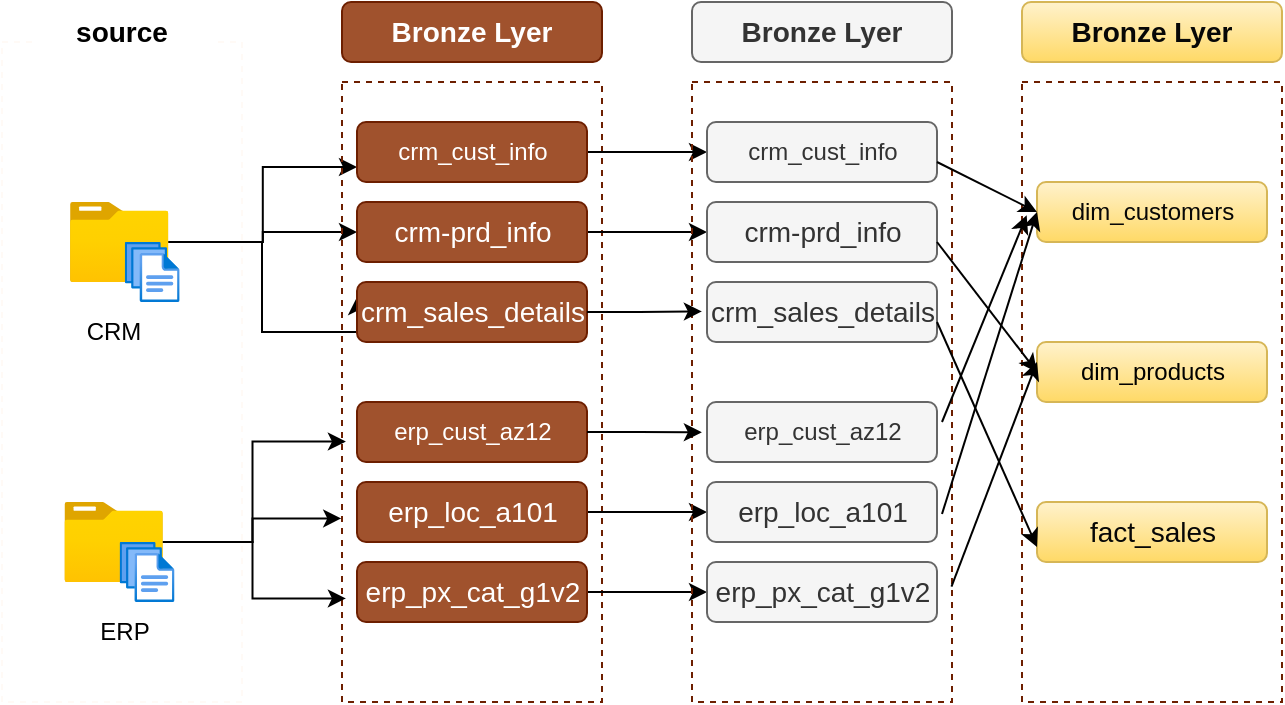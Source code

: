 <mxfile version="26.2.2">
  <diagram name="Page-1" id="OChHQjjZHrHIZj4BC7nq">
    <mxGraphModel dx="1044" dy="626" grid="1" gridSize="10" guides="1" tooltips="1" connect="1" arrows="1" fold="1" page="1" pageScale="1" pageWidth="850" pageHeight="1100" math="0" shadow="0">
      <root>
        <mxCell id="0" />
        <mxCell id="1" parent="0" />
        <mxCell id="g-fONIpGcJmjK81LCOPS-1" value="" style="rounded=0;whiteSpace=wrap;html=1;fillColor=none;dashed=1;strokeColor=#FFFAF6;" parent="1" vertex="1">
          <mxGeometry x="140" y="150" width="120" height="330" as="geometry" />
        </mxCell>
        <mxCell id="g-fONIpGcJmjK81LCOPS-2" value="&lt;b&gt;&lt;font style=&quot;font-size: 14px;&quot;&gt;source&lt;/font&gt;&lt;/b&gt;" style="rounded=1;whiteSpace=wrap;html=1;strokeColor=none;" parent="1" vertex="1">
          <mxGeometry x="155" y="130" width="90" height="30" as="geometry" />
        </mxCell>
        <mxCell id="g-fONIpGcJmjK81LCOPS-22" style="edgeStyle=orthogonalEdgeStyle;rounded=0;orthogonalLoop=1;jettySize=auto;html=1;entryX=0;entryY=0.75;entryDx=0;entryDy=0;" parent="1" source="g-fONIpGcJmjK81LCOPS-3" target="g-fONIpGcJmjK81LCOPS-18" edge="1">
          <mxGeometry relative="1" as="geometry" />
        </mxCell>
        <mxCell id="g-fONIpGcJmjK81LCOPS-23" style="edgeStyle=orthogonalEdgeStyle;rounded=0;orthogonalLoop=1;jettySize=auto;html=1;" parent="1" source="g-fONIpGcJmjK81LCOPS-3" target="g-fONIpGcJmjK81LCOPS-17" edge="1">
          <mxGeometry relative="1" as="geometry" />
        </mxCell>
        <mxCell id="g-fONIpGcJmjK81LCOPS-26" style="edgeStyle=orthogonalEdgeStyle;rounded=0;orthogonalLoop=1;jettySize=auto;html=1;entryX=0;entryY=0.25;entryDx=0;entryDy=0;" parent="1" source="g-fONIpGcJmjK81LCOPS-3" target="g-fONIpGcJmjK81LCOPS-16" edge="1">
          <mxGeometry relative="1" as="geometry">
            <Array as="points">
              <mxPoint x="270" y="250" />
              <mxPoint x="270" y="295" />
              <mxPoint x="318" y="295" />
            </Array>
          </mxGeometry>
        </mxCell>
        <mxCell id="g-fONIpGcJmjK81LCOPS-3" value="" style="image;aspect=fixed;html=1;points=[];align=center;fontSize=12;image=img/lib/azure2/general/Folder_Blank.svg;" parent="1" vertex="1">
          <mxGeometry x="173.96" y="230" width="49.29" height="40" as="geometry" />
        </mxCell>
        <mxCell id="g-fONIpGcJmjK81LCOPS-4" value="" style="image;aspect=fixed;html=1;points=[];align=center;fontSize=12;image=img/lib/azure2/general/Files.svg;" parent="1" vertex="1">
          <mxGeometry x="201.39" y="250" width="27.43" height="30" as="geometry" />
        </mxCell>
        <mxCell id="g-fONIpGcJmjK81LCOPS-5" value="CRM" style="text;html=1;align=center;verticalAlign=middle;whiteSpace=wrap;rounded=0;" parent="1" vertex="1">
          <mxGeometry x="165.6" y="280" width="60" height="30" as="geometry" />
        </mxCell>
        <mxCell id="g-fONIpGcJmjK81LCOPS-6" value="" style="image;aspect=fixed;html=1;points=[];align=center;fontSize=12;image=img/lib/azure2/general/Folder_Blank.svg;" parent="1" vertex="1">
          <mxGeometry x="171.17" y="380" width="49.29" height="40" as="geometry" />
        </mxCell>
        <mxCell id="g-fONIpGcJmjK81LCOPS-7" value="" style="image;aspect=fixed;html=1;points=[];align=center;fontSize=12;image=img/lib/azure2/general/Files.svg;" parent="1" vertex="1">
          <mxGeometry x="198.82" y="400" width="27.43" height="30" as="geometry" />
        </mxCell>
        <mxCell id="g-fONIpGcJmjK81LCOPS-8" value="ERP" style="text;html=1;align=center;verticalAlign=middle;whiteSpace=wrap;rounded=0;" parent="1" vertex="1">
          <mxGeometry x="173.82" y="430" width="55" height="30" as="geometry" />
        </mxCell>
        <mxCell id="g-fONIpGcJmjK81LCOPS-9" value="" style="rounded=0;whiteSpace=wrap;html=1;fillColor=none;dashed=1;strokeColor=light-dark(#6D1F00, #f4eeec);fontColor=#ffffff;" parent="1" vertex="1">
          <mxGeometry x="310" y="170" width="130" height="310" as="geometry" />
        </mxCell>
        <mxCell id="g-fONIpGcJmjK81LCOPS-13" value="&lt;font style=&quot;font-size: 14px;&quot;&gt;&lt;b&gt;Bronze Lyer&lt;/b&gt;&lt;/font&gt;" style="rounded=1;whiteSpace=wrap;html=1;fillColor=#a0522d;fontColor=#ffffff;strokeColor=#6D1F00;" parent="1" vertex="1">
          <mxGeometry x="310" y="130" width="130" height="30" as="geometry" />
        </mxCell>
        <mxCell id="g-fONIpGcJmjK81LCOPS-16" value="&lt;font style=&quot;font-size: 14px;&quot;&gt;crm_sales_details&lt;/font&gt;" style="rounded=1;whiteSpace=wrap;html=1;fillColor=#a0522d;fontColor=#ffffff;strokeColor=#6D1F00;" parent="1" vertex="1">
          <mxGeometry x="317.5" y="270" width="115" height="30" as="geometry" />
        </mxCell>
        <mxCell id="9XbAQ4bGrca2SLZHCWmW-10" style="edgeStyle=orthogonalEdgeStyle;rounded=0;orthogonalLoop=1;jettySize=auto;html=1;entryX=0;entryY=0.5;entryDx=0;entryDy=0;" edge="1" parent="1" source="g-fONIpGcJmjK81LCOPS-17" target="g-fONIpGcJmjK81LCOPS-35">
          <mxGeometry relative="1" as="geometry" />
        </mxCell>
        <mxCell id="g-fONIpGcJmjK81LCOPS-17" value="&lt;font style=&quot;font-size: 14px;&quot;&gt;crm-prd_info&lt;/font&gt;" style="rounded=1;whiteSpace=wrap;html=1;fillColor=#a0522d;fontColor=#ffffff;strokeColor=#6D1F00;" parent="1" vertex="1">
          <mxGeometry x="317.5" y="230" width="115" height="30" as="geometry" />
        </mxCell>
        <mxCell id="9XbAQ4bGrca2SLZHCWmW-9" style="edgeStyle=orthogonalEdgeStyle;rounded=0;orthogonalLoop=1;jettySize=auto;html=1;entryX=0;entryY=0.5;entryDx=0;entryDy=0;" edge="1" parent="1" source="g-fONIpGcJmjK81LCOPS-18" target="g-fONIpGcJmjK81LCOPS-36">
          <mxGeometry relative="1" as="geometry" />
        </mxCell>
        <mxCell id="g-fONIpGcJmjK81LCOPS-18" value="crm_cust_info" style="rounded=1;whiteSpace=wrap;html=1;fillColor=#a0522d;fontColor=#ffffff;strokeColor=#6D1F00;" parent="1" vertex="1">
          <mxGeometry x="317.5" y="190" width="115" height="30" as="geometry" />
        </mxCell>
        <mxCell id="9XbAQ4bGrca2SLZHCWmW-16" style="edgeStyle=orthogonalEdgeStyle;rounded=0;orthogonalLoop=1;jettySize=auto;html=1;entryX=0;entryY=0.5;entryDx=0;entryDy=0;" edge="1" parent="1" source="g-fONIpGcJmjK81LCOPS-19" target="g-fONIpGcJmjK81LCOPS-37">
          <mxGeometry relative="1" as="geometry" />
        </mxCell>
        <mxCell id="g-fONIpGcJmjK81LCOPS-19" value="&lt;span style=&quot;font-size: 14px;&quot;&gt;erp_px_cat_g1v2&lt;/span&gt;" style="rounded=1;whiteSpace=wrap;html=1;fillColor=#a0522d;fontColor=#ffffff;strokeColor=#6D1F00;" parent="1" vertex="1">
          <mxGeometry x="317.5" y="410" width="115" height="30" as="geometry" />
        </mxCell>
        <mxCell id="9XbAQ4bGrca2SLZHCWmW-15" style="edgeStyle=orthogonalEdgeStyle;rounded=0;orthogonalLoop=1;jettySize=auto;html=1;entryX=0;entryY=0.5;entryDx=0;entryDy=0;" edge="1" parent="1" source="g-fONIpGcJmjK81LCOPS-20" target="g-fONIpGcJmjK81LCOPS-38">
          <mxGeometry relative="1" as="geometry" />
        </mxCell>
        <mxCell id="g-fONIpGcJmjK81LCOPS-20" value="&lt;span style=&quot;font-size: 14px;&quot;&gt;erp_loc_a101&lt;/span&gt;" style="rounded=1;whiteSpace=wrap;html=1;fillColor=#a0522d;fontColor=#ffffff;strokeColor=#6D1F00;" parent="1" vertex="1">
          <mxGeometry x="317.5" y="370" width="115" height="30" as="geometry" />
        </mxCell>
        <mxCell id="g-fONIpGcJmjK81LCOPS-21" value="erp_cust_az12" style="rounded=1;whiteSpace=wrap;html=1;fillColor=#a0522d;fontColor=#ffffff;strokeColor=#6D1F00;" parent="1" vertex="1">
          <mxGeometry x="317.5" y="330" width="115" height="30" as="geometry" />
        </mxCell>
        <mxCell id="g-fONIpGcJmjK81LCOPS-28" style="edgeStyle=orthogonalEdgeStyle;rounded=0;orthogonalLoop=1;jettySize=auto;html=1;entryX=-0.003;entryY=0.704;entryDx=0;entryDy=0;entryPerimeter=0;" parent="1" source="g-fONIpGcJmjK81LCOPS-6" target="g-fONIpGcJmjK81LCOPS-9" edge="1">
          <mxGeometry relative="1" as="geometry" />
        </mxCell>
        <mxCell id="g-fONIpGcJmjK81LCOPS-29" style="edgeStyle=orthogonalEdgeStyle;rounded=0;orthogonalLoop=1;jettySize=auto;html=1;entryX=0.015;entryY=0.58;entryDx=0;entryDy=0;entryPerimeter=0;" parent="1" source="g-fONIpGcJmjK81LCOPS-6" target="g-fONIpGcJmjK81LCOPS-9" edge="1">
          <mxGeometry relative="1" as="geometry" />
        </mxCell>
        <mxCell id="g-fONIpGcJmjK81LCOPS-31" style="edgeStyle=orthogonalEdgeStyle;rounded=0;orthogonalLoop=1;jettySize=auto;html=1;entryX=0.015;entryY=0.833;entryDx=0;entryDy=0;entryPerimeter=0;" parent="1" source="g-fONIpGcJmjK81LCOPS-6" target="g-fONIpGcJmjK81LCOPS-9" edge="1">
          <mxGeometry relative="1" as="geometry" />
        </mxCell>
        <mxCell id="g-fONIpGcJmjK81LCOPS-32" value="" style="rounded=0;whiteSpace=wrap;html=1;fillColor=none;dashed=1;strokeColor=light-dark(#6D1F00, #f4eeec);fontColor=#ffffff;" parent="1" vertex="1">
          <mxGeometry x="485" y="170" width="130" height="310" as="geometry" />
        </mxCell>
        <mxCell id="g-fONIpGcJmjK81LCOPS-33" value="&lt;font style=&quot;font-size: 14px;&quot;&gt;&lt;b&gt;Bronze Lyer&lt;/b&gt;&lt;/font&gt;" style="rounded=1;whiteSpace=wrap;html=1;fillColor=#f5f5f5;strokeColor=#666666;fontColor=#333333;" parent="1" vertex="1">
          <mxGeometry x="485" y="130" width="130" height="30" as="geometry" />
        </mxCell>
        <mxCell id="g-fONIpGcJmjK81LCOPS-34" value="&lt;font style=&quot;font-size: 14px;&quot;&gt;crm_sales_details&lt;/font&gt;" style="rounded=1;whiteSpace=wrap;html=1;fillColor=#f5f5f5;fontColor=#333333;strokeColor=#666666;" parent="1" vertex="1">
          <mxGeometry x="492.5" y="270" width="115" height="30" as="geometry" />
        </mxCell>
        <mxCell id="g-fONIpGcJmjK81LCOPS-35" value="&lt;font style=&quot;font-size: 14px;&quot;&gt;crm-prd_info&lt;/font&gt;" style="rounded=1;whiteSpace=wrap;html=1;fillColor=#f5f5f5;fontColor=#333333;strokeColor=#666666;" parent="1" vertex="1">
          <mxGeometry x="492.5" y="230" width="115" height="30" as="geometry" />
        </mxCell>
        <mxCell id="g-fONIpGcJmjK81LCOPS-36" value="crm_cust_info" style="rounded=1;whiteSpace=wrap;html=1;fillColor=#f5f5f5;fontColor=#333333;strokeColor=#666666;" parent="1" vertex="1">
          <mxGeometry x="492.5" y="190" width="115" height="30" as="geometry" />
        </mxCell>
        <mxCell id="g-fONIpGcJmjK81LCOPS-37" value="&lt;span style=&quot;font-size: 14px;&quot;&gt;erp_px_cat_g1v2&lt;/span&gt;" style="rounded=1;whiteSpace=wrap;html=1;fillColor=#f5f5f5;fontColor=#333333;strokeColor=#666666;" parent="1" vertex="1">
          <mxGeometry x="492.5" y="410" width="115" height="30" as="geometry" />
        </mxCell>
        <mxCell id="g-fONIpGcJmjK81LCOPS-38" value="&lt;span style=&quot;font-size: 14px;&quot;&gt;erp_loc_a101&lt;/span&gt;" style="rounded=1;whiteSpace=wrap;html=1;fillColor=#f5f5f5;fontColor=#333333;strokeColor=#666666;" parent="1" vertex="1">
          <mxGeometry x="492.5" y="370" width="115" height="30" as="geometry" />
        </mxCell>
        <mxCell id="g-fONIpGcJmjK81LCOPS-39" value="erp_cust_az12" style="rounded=1;whiteSpace=wrap;html=1;fillColor=#f5f5f5;fontColor=#333333;strokeColor=#666666;" parent="1" vertex="1">
          <mxGeometry x="492.5" y="330" width="115" height="30" as="geometry" />
        </mxCell>
        <mxCell id="9XbAQ4bGrca2SLZHCWmW-1" value="" style="rounded=0;whiteSpace=wrap;html=1;fillColor=none;dashed=1;strokeColor=light-dark(#6D1F00, #f4eeec);fontColor=#ffffff;" vertex="1" parent="1">
          <mxGeometry x="650" y="170" width="130" height="310" as="geometry" />
        </mxCell>
        <mxCell id="9XbAQ4bGrca2SLZHCWmW-2" value="&lt;font style=&quot;font-size: 14px;&quot;&gt;&lt;b&gt;Bronze Lyer&lt;/b&gt;&lt;/font&gt;" style="rounded=1;whiteSpace=wrap;html=1;fillColor=#fff2cc;strokeColor=#d6b656;gradientColor=#ffd966;fontColor=#070707;" vertex="1" parent="1">
          <mxGeometry x="650" y="130" width="130" height="30" as="geometry" />
        </mxCell>
        <mxCell id="9XbAQ4bGrca2SLZHCWmW-4" value="&lt;font style=&quot;color: rgb(7, 7, 7);&quot;&gt;dim_customers&lt;/font&gt;" style="rounded=1;whiteSpace=wrap;html=1;fillColor=#fff2cc;strokeColor=#d6b656;gradientColor=#ffd966;fontColor=#000000;" vertex="1" parent="1">
          <mxGeometry x="657.5" y="220" width="115" height="30" as="geometry" />
        </mxCell>
        <mxCell id="9XbAQ4bGrca2SLZHCWmW-6" value="&lt;span style=&quot;font-size: 14px;&quot;&gt;&lt;font style=&quot;color: rgb(7, 7, 7);&quot;&gt;fact_sales&lt;/font&gt;&lt;/span&gt;" style="rounded=1;whiteSpace=wrap;html=1;fillColor=#fff2cc;strokeColor=#d6b656;gradientColor=#ffd966;fontColor=#000000;" vertex="1" parent="1">
          <mxGeometry x="657.5" y="380" width="115" height="30" as="geometry" />
        </mxCell>
        <mxCell id="9XbAQ4bGrca2SLZHCWmW-8" value="&lt;font style=&quot;color: rgb(0, 0, 0);&quot;&gt;dim_products&lt;/font&gt;" style="rounded=1;whiteSpace=wrap;html=1;fillColor=#fff2cc;strokeColor=#d6b656;gradientColor=#ffd966;fontColor=#000000;" vertex="1" parent="1">
          <mxGeometry x="657.5" y="300" width="115" height="30" as="geometry" />
        </mxCell>
        <mxCell id="9XbAQ4bGrca2SLZHCWmW-11" style="edgeStyle=orthogonalEdgeStyle;rounded=0;orthogonalLoop=1;jettySize=auto;html=1;entryX=0.038;entryY=0.37;entryDx=0;entryDy=0;entryPerimeter=0;" edge="1" parent="1" source="g-fONIpGcJmjK81LCOPS-16" target="g-fONIpGcJmjK81LCOPS-32">
          <mxGeometry relative="1" as="geometry" />
        </mxCell>
        <mxCell id="9XbAQ4bGrca2SLZHCWmW-14" style="edgeStyle=orthogonalEdgeStyle;rounded=0;orthogonalLoop=1;jettySize=auto;html=1;entryX=0.038;entryY=0.565;entryDx=0;entryDy=0;entryPerimeter=0;" edge="1" parent="1" source="g-fONIpGcJmjK81LCOPS-21" target="g-fONIpGcJmjK81LCOPS-32">
          <mxGeometry relative="1" as="geometry" />
        </mxCell>
        <mxCell id="9XbAQ4bGrca2SLZHCWmW-18" value="" style="endArrow=classic;html=1;rounded=0;entryX=0.018;entryY=0.215;entryDx=0;entryDy=0;entryPerimeter=0;" edge="1" parent="1" target="9XbAQ4bGrca2SLZHCWmW-1">
          <mxGeometry width="50" height="50" relative="1" as="geometry">
            <mxPoint x="610" y="340" as="sourcePoint" />
            <mxPoint x="660" y="240" as="targetPoint" />
          </mxGeometry>
        </mxCell>
        <mxCell id="9XbAQ4bGrca2SLZHCWmW-19" value="" style="endArrow=classic;html=1;rounded=0;entryX=0;entryY=0.5;entryDx=0;entryDy=0;" edge="1" parent="1" target="9XbAQ4bGrca2SLZHCWmW-4">
          <mxGeometry width="50" height="50" relative="1" as="geometry">
            <mxPoint x="610" y="386" as="sourcePoint" />
            <mxPoint x="650" y="240" as="targetPoint" />
          </mxGeometry>
        </mxCell>
        <mxCell id="9XbAQ4bGrca2SLZHCWmW-21" value="" style="endArrow=classic;html=1;rounded=0;entryX=0;entryY=0.5;entryDx=0;entryDy=0;" edge="1" parent="1" target="9XbAQ4bGrca2SLZHCWmW-4">
          <mxGeometry width="50" height="50" relative="1" as="geometry">
            <mxPoint x="607.5" y="210" as="sourcePoint" />
            <mxPoint x="650" y="240" as="targetPoint" />
          </mxGeometry>
        </mxCell>
        <mxCell id="9XbAQ4bGrca2SLZHCWmW-22" value="" style="endArrow=classic;html=1;rounded=0;entryX=0;entryY=0.5;entryDx=0;entryDy=0;" edge="1" parent="1" target="9XbAQ4bGrca2SLZHCWmW-8">
          <mxGeometry width="50" height="50" relative="1" as="geometry">
            <mxPoint x="607.5" y="250" as="sourcePoint" />
            <mxPoint x="657.5" y="200" as="targetPoint" />
          </mxGeometry>
        </mxCell>
        <mxCell id="9XbAQ4bGrca2SLZHCWmW-23" value="" style="endArrow=classic;html=1;rounded=0;exitX=0.998;exitY=0.814;exitDx=0;exitDy=0;exitPerimeter=0;" edge="1" parent="1" source="g-fONIpGcJmjK81LCOPS-32">
          <mxGeometry width="50" height="50" relative="1" as="geometry">
            <mxPoint x="607.5" y="360" as="sourcePoint" />
            <mxPoint x="657.5" y="310" as="targetPoint" />
          </mxGeometry>
        </mxCell>
        <mxCell id="9XbAQ4bGrca2SLZHCWmW-24" value="" style="endArrow=classic;html=1;rounded=0;entryX=0;entryY=0.75;entryDx=0;entryDy=0;" edge="1" parent="1" target="9XbAQ4bGrca2SLZHCWmW-6">
          <mxGeometry width="50" height="50" relative="1" as="geometry">
            <mxPoint x="607.5" y="290" as="sourcePoint" />
            <mxPoint x="657.5" y="240" as="targetPoint" />
          </mxGeometry>
        </mxCell>
      </root>
    </mxGraphModel>
  </diagram>
</mxfile>
